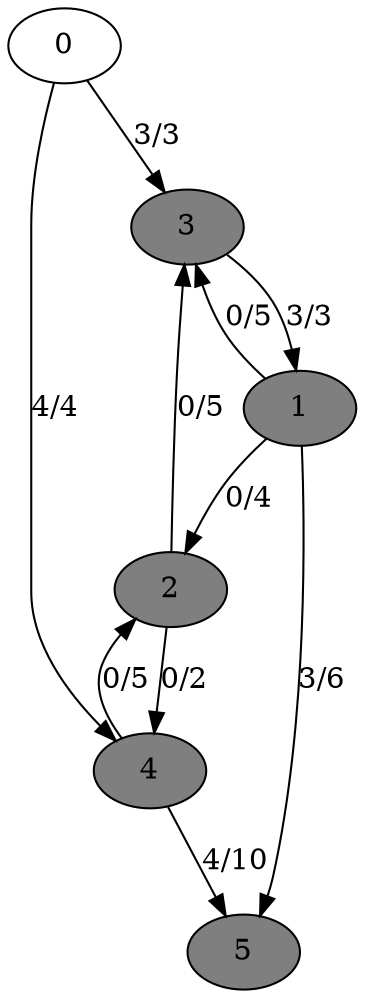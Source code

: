 digraph G {
	0[style=filled fillcolor=grey100];
	0->3[label ="3/3"] ;
	0->4[label ="4/4"] ;
	1[style=filled fillcolor=grey50];
	1->2[label ="0/4"] ;
	1->3[label ="0/5"] ;
	1->5[label ="3/6"] ;
	2[style=filled fillcolor=grey50];
	2->3[label ="0/5"] ;
	2->4[label ="0/2"] ;
	3[style=filled fillcolor=grey50];
	3->1[label ="3/3"] ;
	4[style=filled fillcolor=grey50];
	4->2[label ="0/5"] ;
	4->5[label ="4/10"] ;
	5[style=filled fillcolor=grey50];
}
